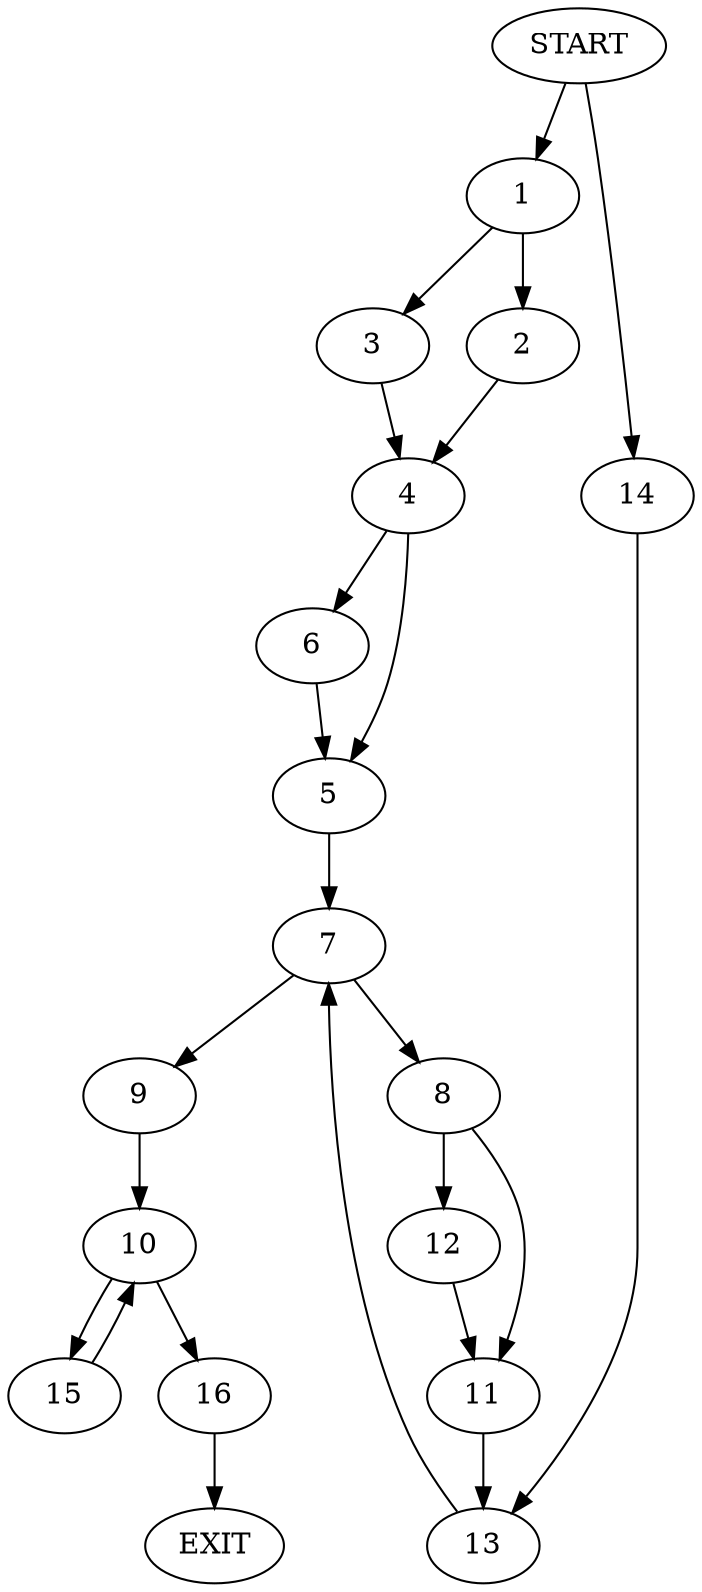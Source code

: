 digraph {
0 [label="START"]
17 [label="EXIT"]
0 -> 1
1 -> 2
1 -> 3
3 -> 4
2 -> 4
4 -> 5
4 -> 6
5 -> 7
6 -> 5
7 -> 8
7 -> 9
9 -> 10
8 -> 11
8 -> 12
11 -> 13
12 -> 11
13 -> 7
0 -> 14
14 -> 13
10 -> 15
10 -> 16
16 -> 17
15 -> 10
}
